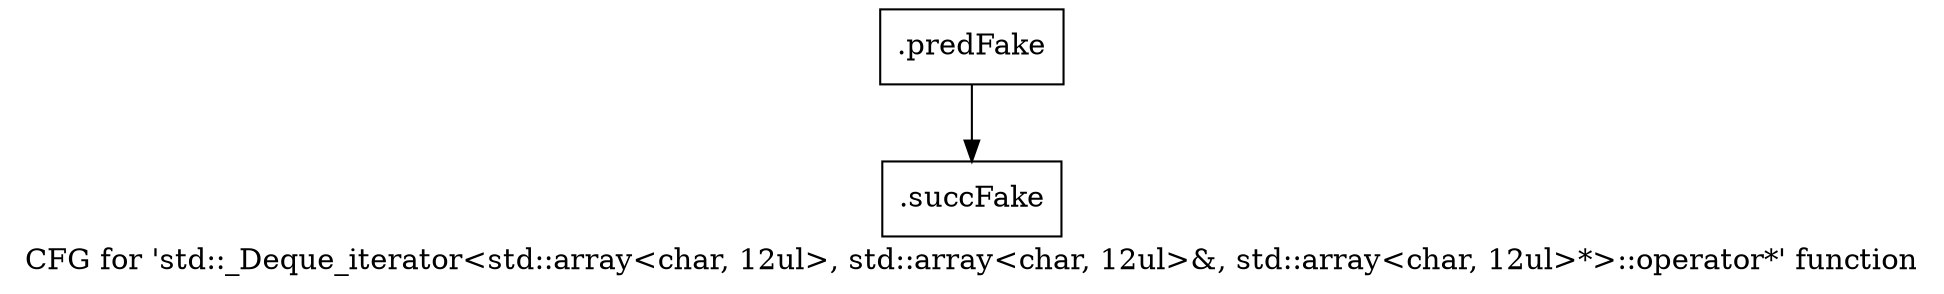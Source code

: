 digraph "CFG for 'std::_Deque_iterator\<std::array\<char, 12ul\>, std::array\<char, 12ul\>&, std::array\<char, 12ul\>*\>::operator*' function" {
	label="CFG for 'std::_Deque_iterator\<std::array\<char, 12ul\>, std::array\<char, 12ul\>&, std::array\<char, 12ul\>*\>::operator*' function";

	Node0x46ebbb0 [shape=record,filename="",linenumber="",label="{.predFake}"];
	Node0x46ebbb0 -> Node0x47ea8b0[ callList="" memoryops="" filename="/media/miguel/NewVolume/Linux/Xilinx/Vitis_HLS/2020.2/tps/lnx64/gcc-6.2.0/lib/gcc/x86_64-pc-linux-gnu/6.2.0/../../../../include/c++/6.2.0/bits/stl_deque.h" execusionnum="148"];
	Node0x47ea8b0 [shape=record,filename="/media/miguel/NewVolume/Linux/Xilinx/Vitis_HLS/2020.2/tps/lnx64/gcc-6.2.0/lib/gcc/x86_64-pc-linux-gnu/6.2.0/../../../../include/c++/6.2.0/bits/stl_deque.h",linenumber="159",label="{.succFake}"];
}
